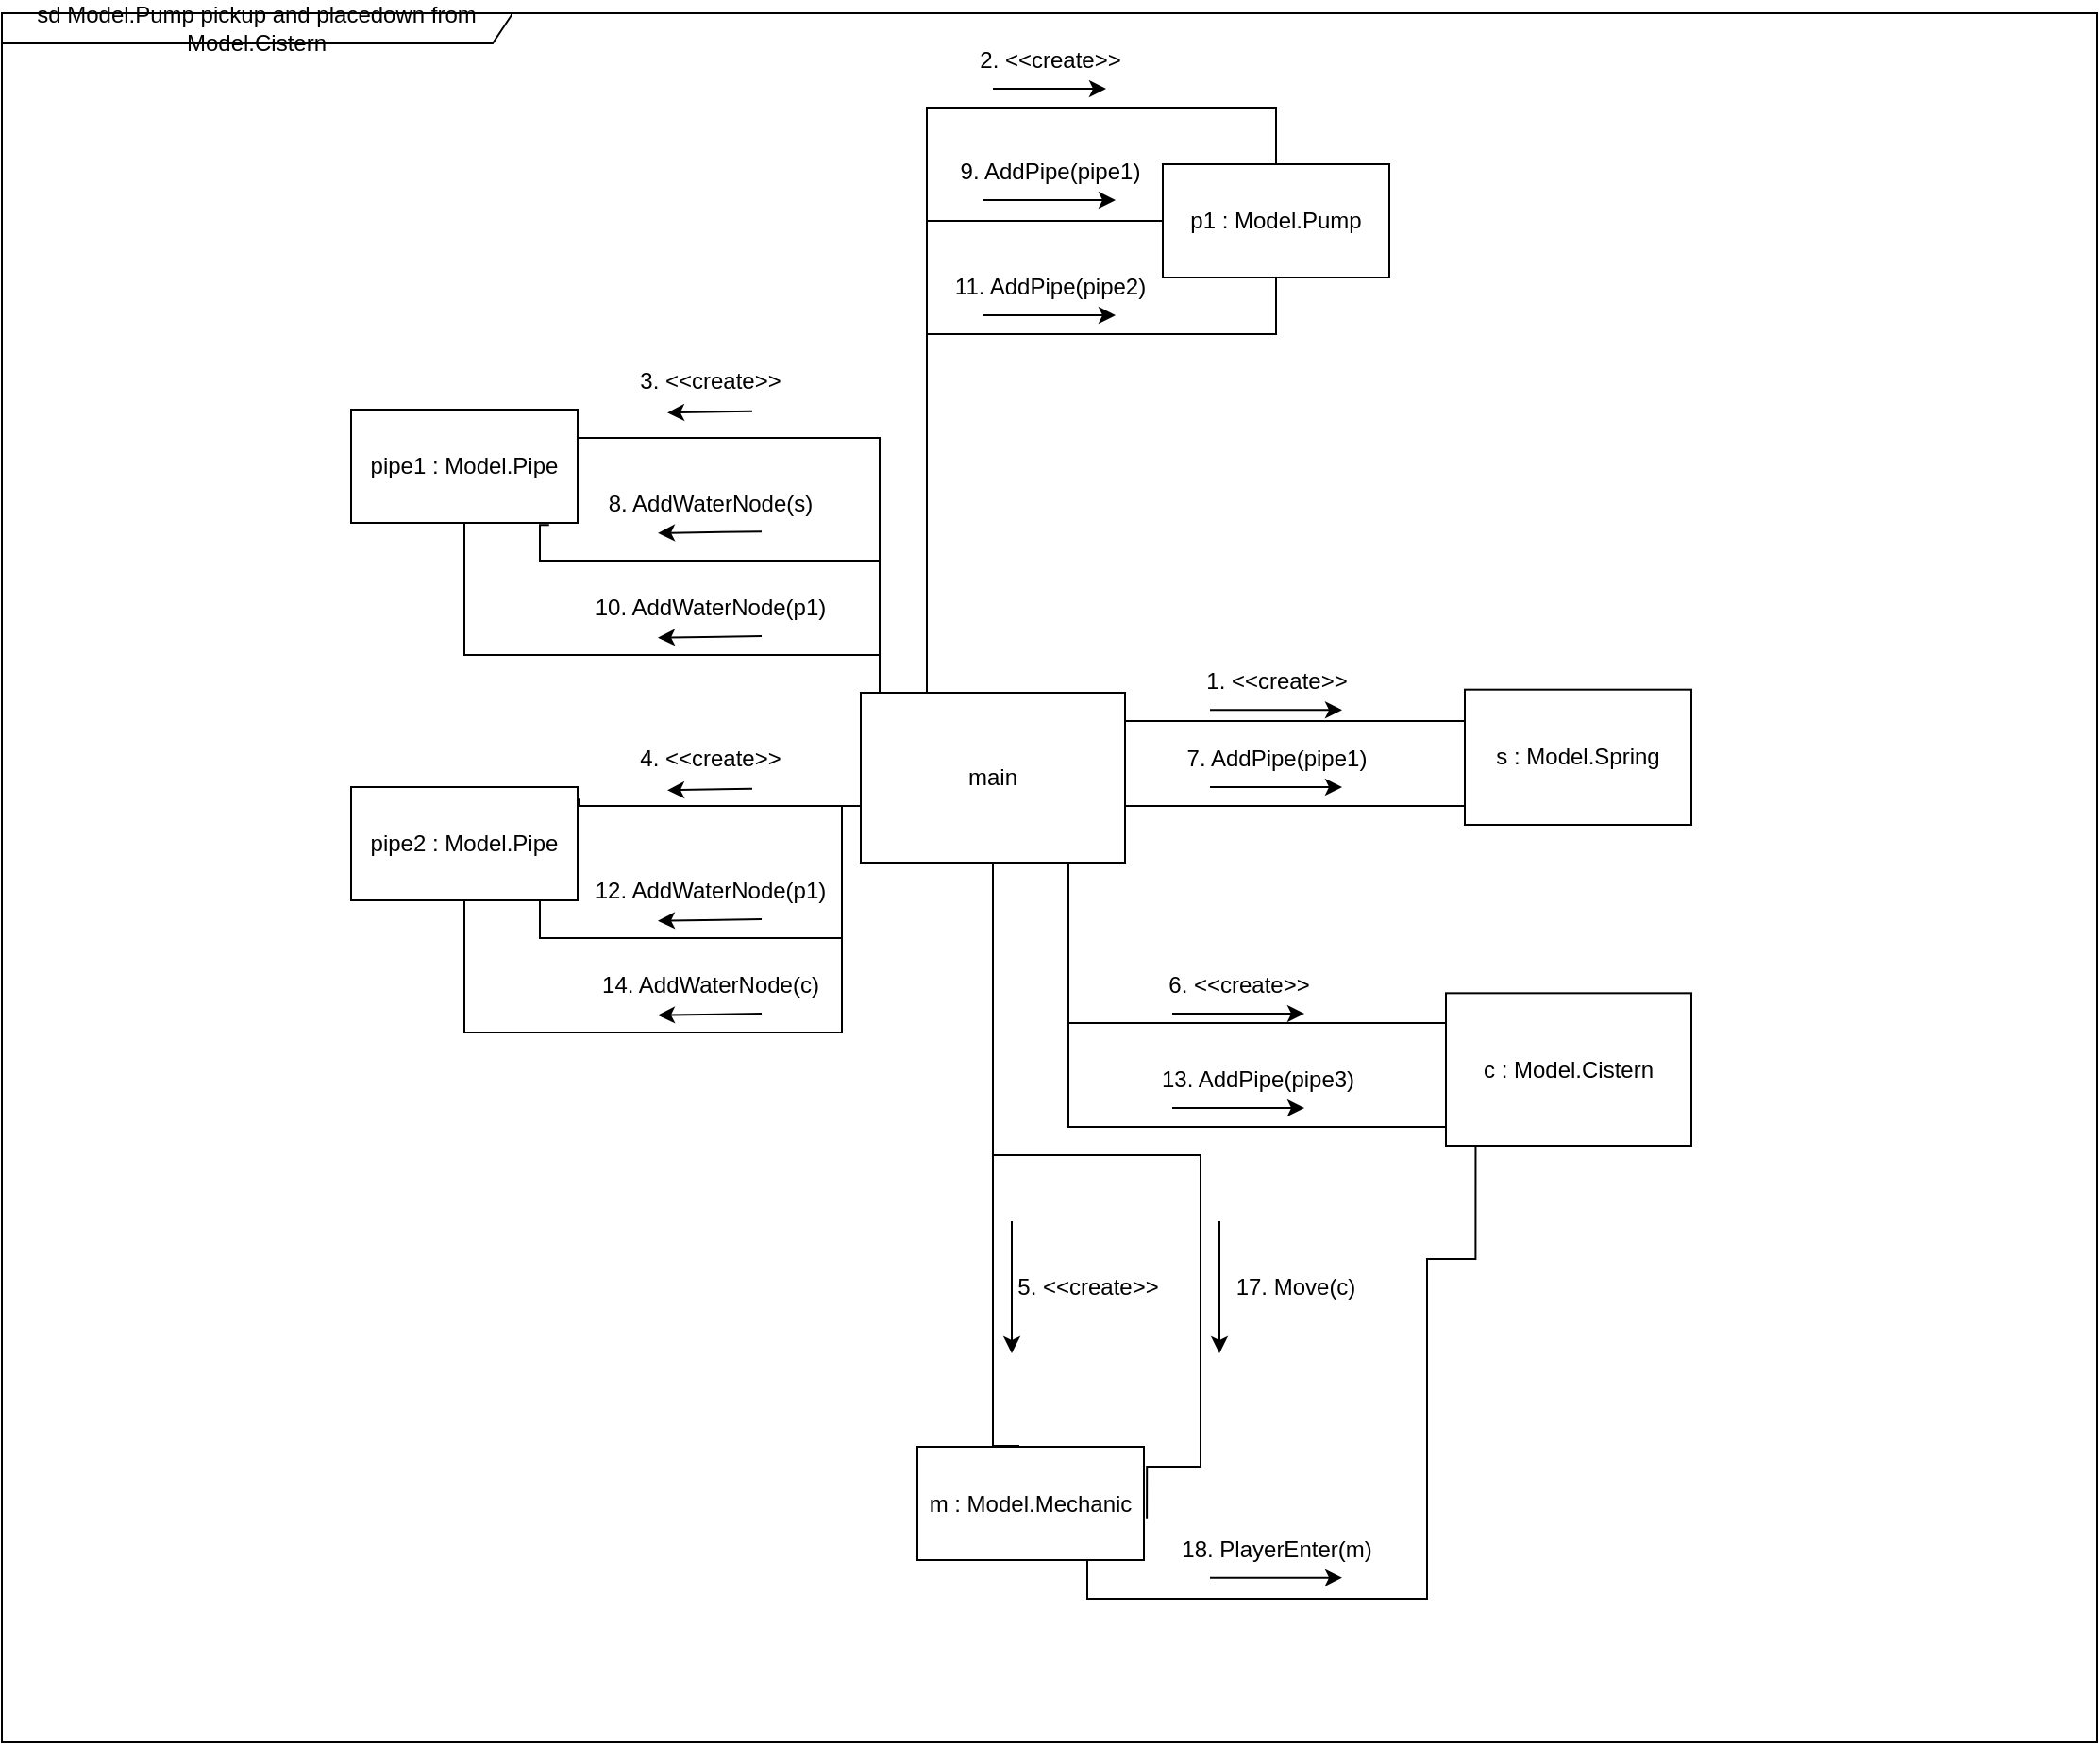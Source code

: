 <mxfile>
    <diagram id="Z28DQtg2eLAoN-gOUz6O" name="Page-1">
        <mxGraphModel dx="2561" dy="1741" grid="1" gridSize="10" guides="1" tooltips="1" connect="1" arrows="1" fold="1" page="1" pageScale="1" pageWidth="850" pageHeight="1100" math="0" shadow="0">
            <root>
                <mxCell id="0"/>
                <mxCell id="1" parent="0"/>
                <mxCell id="169" style="edgeStyle=orthogonalEdgeStyle;rounded=0;orthogonalLoop=1;jettySize=auto;html=1;exitX=1;exitY=0;exitDx=0;exitDy=0;entryX=0;entryY=0.25;entryDx=0;entryDy=0;endArrow=none;endFill=0;" edge="1" parent="1" source="184" target="185">
                    <mxGeometry relative="1" as="geometry">
                        <Array as="points">
                            <mxPoint x="30" y="275"/>
                            <mxPoint x="235" y="275"/>
                        </Array>
                    </mxGeometry>
                </mxCell>
                <mxCell id="170" style="edgeStyle=orthogonalEdgeStyle;rounded=0;orthogonalLoop=1;jettySize=auto;html=1;exitX=0.25;exitY=0;exitDx=0;exitDy=0;endArrow=none;endFill=0;" edge="1" parent="1" source="184" target="186">
                    <mxGeometry relative="1" as="geometry">
                        <Array as="points">
                            <mxPoint x="-55" y="-50"/>
                            <mxPoint x="130" y="-50"/>
                        </Array>
                    </mxGeometry>
                </mxCell>
                <mxCell id="171" style="edgeStyle=orthogonalEdgeStyle;rounded=0;orthogonalLoop=1;jettySize=auto;html=1;exitX=0;exitY=0.25;exitDx=0;exitDy=0;entryX=1;entryY=0.25;entryDx=0;entryDy=0;endArrow=none;endFill=0;" edge="1" parent="1" source="184" target="197">
                    <mxGeometry relative="1" as="geometry">
                        <Array as="points">
                            <mxPoint x="-80" y="283"/>
                            <mxPoint x="-80" y="125"/>
                        </Array>
                    </mxGeometry>
                </mxCell>
                <mxCell id="172" style="edgeStyle=orthogonalEdgeStyle;rounded=0;orthogonalLoop=1;jettySize=auto;html=1;exitX=0;exitY=0.5;exitDx=0;exitDy=0;entryX=1.006;entryY=0.103;entryDx=0;entryDy=0;entryPerimeter=0;endArrow=none;endFill=0;" edge="1" parent="1" source="184" target="198">
                    <mxGeometry relative="1" as="geometry">
                        <Array as="points">
                            <mxPoint x="-80" y="305"/>
                            <mxPoint x="-80" y="320"/>
                            <mxPoint x="-239" y="320"/>
                        </Array>
                    </mxGeometry>
                </mxCell>
                <mxCell id="173" style="edgeStyle=orthogonalEdgeStyle;rounded=0;orthogonalLoop=1;jettySize=auto;html=1;exitX=0.5;exitY=1;exitDx=0;exitDy=0;entryX=0.45;entryY=-0.008;entryDx=0;entryDy=0;entryPerimeter=0;endArrow=none;endFill=0;" edge="1" parent="1" source="184" target="189">
                    <mxGeometry relative="1" as="geometry">
                        <Array as="points">
                            <mxPoint x="-20" y="659"/>
                        </Array>
                    </mxGeometry>
                </mxCell>
                <mxCell id="174" style="edgeStyle=orthogonalEdgeStyle;rounded=0;orthogonalLoop=1;jettySize=auto;html=1;exitX=1;exitY=1;exitDx=0;exitDy=0;entryX=0;entryY=0.25;entryDx=0;entryDy=0;endArrow=none;endFill=0;" edge="1" parent="1" source="184" target="187">
                    <mxGeometry relative="1" as="geometry">
                        <Array as="points">
                            <mxPoint x="20" y="320"/>
                            <mxPoint x="20" y="435"/>
                        </Array>
                    </mxGeometry>
                </mxCell>
                <mxCell id="175" style="edgeStyle=orthogonalEdgeStyle;rounded=0;orthogonalLoop=1;jettySize=auto;html=1;exitX=1;exitY=0.5;exitDx=0;exitDy=0;entryX=0;entryY=0.75;entryDx=0;entryDy=0;endArrow=none;endFill=0;" edge="1" parent="1" source="184" target="185">
                    <mxGeometry relative="1" as="geometry">
                        <Array as="points">
                            <mxPoint x="50" y="320"/>
                            <mxPoint x="230" y="320"/>
                        </Array>
                    </mxGeometry>
                </mxCell>
                <mxCell id="176" style="edgeStyle=orthogonalEdgeStyle;rounded=0;orthogonalLoop=1;jettySize=auto;html=1;exitX=0;exitY=0;exitDx=0;exitDy=0;entryX=0.874;entryY=1.019;entryDx=0;entryDy=0;entryPerimeter=0;endArrow=none;endFill=0;" edge="1" parent="1" source="184" target="197">
                    <mxGeometry relative="1" as="geometry">
                        <Array as="points">
                            <mxPoint x="-80" y="260"/>
                            <mxPoint x="-80" y="190"/>
                            <mxPoint x="-260" y="190"/>
                            <mxPoint x="-260" y="171"/>
                        </Array>
                    </mxGeometry>
                </mxCell>
                <mxCell id="177" style="edgeStyle=orthogonalEdgeStyle;rounded=0;orthogonalLoop=1;jettySize=auto;html=1;exitX=0.25;exitY=0;exitDx=0;exitDy=0;entryX=0;entryY=0.5;entryDx=0;entryDy=0;endArrow=none;endFill=0;" edge="1" parent="1" source="184" target="186">
                    <mxGeometry relative="1" as="geometry"/>
                </mxCell>
                <mxCell id="178" style="edgeStyle=orthogonalEdgeStyle;rounded=0;orthogonalLoop=1;jettySize=auto;html=1;exitX=0.25;exitY=0;exitDx=0;exitDy=0;endArrow=none;endFill=0;" edge="1" parent="1" source="184" target="186">
                    <mxGeometry relative="1" as="geometry">
                        <Array as="points">
                            <mxPoint x="-55" y="70"/>
                            <mxPoint x="130" y="70"/>
                        </Array>
                    </mxGeometry>
                </mxCell>
                <mxCell id="179" style="edgeStyle=orthogonalEdgeStyle;rounded=0;orthogonalLoop=1;jettySize=auto;html=1;exitX=0;exitY=0;exitDx=0;exitDy=0;endArrow=none;endFill=0;" edge="1" parent="1" source="184" target="197">
                    <mxGeometry relative="1" as="geometry">
                        <Array as="points">
                            <mxPoint x="-80" y="260"/>
                            <mxPoint x="-80" y="240"/>
                            <mxPoint x="-300" y="240"/>
                        </Array>
                    </mxGeometry>
                </mxCell>
                <mxCell id="180" style="edgeStyle=orthogonalEdgeStyle;rounded=0;orthogonalLoop=1;jettySize=auto;html=1;exitX=0;exitY=0.622;exitDx=0;exitDy=0;entryX=0.75;entryY=1;entryDx=0;entryDy=0;exitPerimeter=0;endArrow=none;endFill=0;" edge="1" parent="1" source="184" target="198">
                    <mxGeometry relative="1" as="geometry">
                        <Array as="points">
                            <mxPoint x="-90" y="320"/>
                            <mxPoint x="-100" y="320"/>
                            <mxPoint x="-100" y="390"/>
                            <mxPoint x="-260" y="390"/>
                            <mxPoint x="-260" y="370"/>
                        </Array>
                    </mxGeometry>
                </mxCell>
                <mxCell id="181" style="edgeStyle=orthogonalEdgeStyle;rounded=0;orthogonalLoop=1;jettySize=auto;html=1;exitX=0;exitY=0.5;exitDx=0;exitDy=0;entryX=0.5;entryY=1;entryDx=0;entryDy=0;endArrow=none;endFill=0;" edge="1" parent="1" source="184" target="198">
                    <mxGeometry relative="1" as="geometry">
                        <Array as="points">
                            <mxPoint x="-90" y="320"/>
                            <mxPoint x="-100" y="320"/>
                            <mxPoint x="-100" y="440"/>
                            <mxPoint x="-300" y="440"/>
                        </Array>
                    </mxGeometry>
                </mxCell>
                <mxCell id="182" style="edgeStyle=orthogonalEdgeStyle;rounded=0;orthogonalLoop=1;jettySize=auto;html=1;exitX=0.75;exitY=1;exitDx=0;exitDy=0;entryX=0;entryY=0.75;entryDx=0;entryDy=0;endArrow=none;endFill=0;" edge="1" parent="1" source="184" target="187">
                    <mxGeometry relative="1" as="geometry">
                        <Array as="points">
                            <mxPoint x="20" y="350"/>
                            <mxPoint x="20" y="490"/>
                            <mxPoint x="220" y="490"/>
                        </Array>
                    </mxGeometry>
                </mxCell>
                <mxCell id="183" style="edgeStyle=orthogonalEdgeStyle;rounded=0;orthogonalLoop=1;jettySize=auto;html=1;exitX=0.5;exitY=1;exitDx=0;exitDy=0;entryX=1.013;entryY=0.639;entryDx=0;entryDy=0;entryPerimeter=0;endArrow=none;endFill=0;" edge="1" parent="1" source="184" target="189">
                    <mxGeometry relative="1" as="geometry">
                        <Array as="points">
                            <mxPoint x="-20" y="505"/>
                            <mxPoint x="90" y="505"/>
                            <mxPoint x="90" y="670"/>
                            <mxPoint x="62" y="670"/>
                        </Array>
                    </mxGeometry>
                </mxCell>
                <mxCell id="184" value="main" style="html=1;whiteSpace=wrap;" vertex="1" parent="1">
                    <mxGeometry x="-90" y="260" width="140" height="90" as="geometry"/>
                </mxCell>
                <mxCell id="185" value="s : Model.Spring" style="html=1;whiteSpace=wrap;" vertex="1" parent="1">
                    <mxGeometry x="230" y="258.34" width="120" height="71.66" as="geometry"/>
                </mxCell>
                <mxCell id="186" value="p1 : Model.Pump" style="rounded=0;whiteSpace=wrap;html=1;" vertex="1" parent="1">
                    <mxGeometry x="70" y="-20" width="120" height="60" as="geometry"/>
                </mxCell>
                <mxCell id="187" value="c : Model.Cistern" style="rounded=0;whiteSpace=wrap;html=1;" vertex="1" parent="1">
                    <mxGeometry x="220" y="419.17" width="130" height="80.83" as="geometry"/>
                </mxCell>
                <mxCell id="188" style="edgeStyle=orthogonalEdgeStyle;rounded=0;orthogonalLoop=1;jettySize=auto;html=1;exitX=0.75;exitY=1;exitDx=0;exitDy=0;entryX=0.121;entryY=1.002;entryDx=0;entryDy=0;entryPerimeter=0;endArrow=none;endFill=0;" edge="1" parent="1" source="189" target="187">
                    <mxGeometry relative="1" as="geometry">
                        <Array as="points">
                            <mxPoint x="30" y="740"/>
                            <mxPoint x="210" y="740"/>
                            <mxPoint x="210" y="560"/>
                            <mxPoint x="236" y="560"/>
                        </Array>
                    </mxGeometry>
                </mxCell>
                <mxCell id="189" value="m : Model.Mechanic" style="rounded=0;whiteSpace=wrap;html=1;" vertex="1" parent="1">
                    <mxGeometry x="-60" y="659.5" width="120" height="60" as="geometry"/>
                </mxCell>
                <mxCell id="190" value="1. &amp;lt;&amp;lt;create&amp;gt;&amp;gt;" style="text;html=1;align=center;verticalAlign=middle;resizable=0;points=[];autosize=1;strokeColor=none;fillColor=none;" vertex="1" parent="1">
                    <mxGeometry x="80" y="239.17" width="100" height="30" as="geometry"/>
                </mxCell>
                <mxCell id="191" value="2. &amp;lt;&amp;lt;create&amp;gt;&amp;gt;" style="text;html=1;align=center;verticalAlign=middle;resizable=0;points=[];autosize=1;strokeColor=none;fillColor=none;" vertex="1" parent="1">
                    <mxGeometry x="-40" y="-90" width="100" height="30" as="geometry"/>
                </mxCell>
                <mxCell id="192" value="" style="endArrow=classic;html=1;rounded=0;" edge="1" parent="1">
                    <mxGeometry width="50" height="50" relative="1" as="geometry">
                        <mxPoint x="-20" y="-60" as="sourcePoint"/>
                        <mxPoint x="40" y="-60" as="targetPoint"/>
                    </mxGeometry>
                </mxCell>
                <mxCell id="193" value="3. &amp;lt;&amp;lt;create&amp;gt;&amp;gt;" style="text;html=1;align=center;verticalAlign=middle;resizable=0;points=[];autosize=1;strokeColor=none;fillColor=none;" vertex="1" parent="1">
                    <mxGeometry x="-220" y="80.0" width="100" height="30" as="geometry"/>
                </mxCell>
                <mxCell id="194" value="" style="endArrow=classic;html=1;rounded=0;" edge="1" parent="1">
                    <mxGeometry width="50" height="50" relative="1" as="geometry">
                        <mxPoint x="-147.5" y="110.83" as="sourcePoint"/>
                        <mxPoint x="-192.5" y="111.66" as="targetPoint"/>
                    </mxGeometry>
                </mxCell>
                <mxCell id="195" value="7. AddPipe(pipe1)" style="text;html=1;align=center;verticalAlign=middle;resizable=0;points=[];autosize=1;strokeColor=none;fillColor=none;" vertex="1" parent="1">
                    <mxGeometry x="70" y="280" width="120" height="30" as="geometry"/>
                </mxCell>
                <mxCell id="196" value="" style="endArrow=classic;html=1;rounded=0;" edge="1" parent="1">
                    <mxGeometry width="50" height="50" relative="1" as="geometry">
                        <mxPoint x="95" y="310" as="sourcePoint"/>
                        <mxPoint x="165" y="310" as="targetPoint"/>
                    </mxGeometry>
                </mxCell>
                <mxCell id="197" value="pipe1 : Model.Pipe" style="rounded=0;whiteSpace=wrap;html=1;" vertex="1" parent="1">
                    <mxGeometry x="-360" y="110" width="120" height="60" as="geometry"/>
                </mxCell>
                <mxCell id="198" value="pipe2 : Model.Pipe" style="rounded=0;whiteSpace=wrap;html=1;" vertex="1" parent="1">
                    <mxGeometry x="-360" y="310" width="120" height="60" as="geometry"/>
                </mxCell>
                <mxCell id="199" value="5. &amp;lt;&amp;lt;create&amp;gt;&amp;gt;" style="text;html=1;align=center;verticalAlign=middle;resizable=0;points=[];autosize=1;strokeColor=none;fillColor=none;" vertex="1" parent="1">
                    <mxGeometry x="-20" y="560" width="100" height="30" as="geometry"/>
                </mxCell>
                <mxCell id="200" value="" style="endArrow=classic;html=1;rounded=0;" edge="1" parent="1">
                    <mxGeometry width="50" height="50" relative="1" as="geometry">
                        <mxPoint x="-10" y="540" as="sourcePoint"/>
                        <mxPoint x="-10" y="610" as="targetPoint"/>
                    </mxGeometry>
                </mxCell>
                <mxCell id="201" value="6. &amp;lt;&amp;lt;create&amp;gt;&amp;gt;" style="text;html=1;align=center;verticalAlign=middle;resizable=0;points=[];autosize=1;strokeColor=none;fillColor=none;" vertex="1" parent="1">
                    <mxGeometry x="60" y="400" width="100" height="30" as="geometry"/>
                </mxCell>
                <mxCell id="202" value="" style="endArrow=classic;html=1;rounded=0;" edge="1" parent="1">
                    <mxGeometry width="50" height="50" relative="1" as="geometry">
                        <mxPoint x="75" y="430" as="sourcePoint"/>
                        <mxPoint x="145" y="430" as="targetPoint"/>
                    </mxGeometry>
                </mxCell>
                <mxCell id="203" value="8. AddWaterNode(s)" style="text;html=1;align=center;verticalAlign=middle;resizable=0;points=[];autosize=1;strokeColor=none;fillColor=none;" vertex="1" parent="1">
                    <mxGeometry x="-235" y="144.58" width="130" height="30" as="geometry"/>
                </mxCell>
                <mxCell id="204" value="9. AddPipe(pipe1)" style="text;html=1;align=center;verticalAlign=middle;resizable=0;points=[];autosize=1;strokeColor=none;fillColor=none;" vertex="1" parent="1">
                    <mxGeometry x="-50" y="-31" width="120" height="30" as="geometry"/>
                </mxCell>
                <mxCell id="205" value="" style="endArrow=classic;html=1;rounded=0;" edge="1" parent="1">
                    <mxGeometry width="50" height="50" relative="1" as="geometry">
                        <mxPoint x="-142.5" y="174.58" as="sourcePoint"/>
                        <mxPoint x="-197.5" y="175.41" as="targetPoint"/>
                    </mxGeometry>
                </mxCell>
                <mxCell id="206" value="" style="endArrow=classic;html=1;rounded=0;" edge="1" parent="1">
                    <mxGeometry width="50" height="50" relative="1" as="geometry">
                        <mxPoint x="-25" y="-1" as="sourcePoint"/>
                        <mxPoint x="45" y="-1" as="targetPoint"/>
                    </mxGeometry>
                </mxCell>
                <mxCell id="207" value="" style="endArrow=classic;html=1;rounded=0;" edge="1" parent="1">
                    <mxGeometry width="50" height="50" relative="1" as="geometry">
                        <mxPoint x="95" y="269.17" as="sourcePoint"/>
                        <mxPoint x="165" y="269.17" as="targetPoint"/>
                    </mxGeometry>
                </mxCell>
                <mxCell id="208" value="4. &amp;lt;&amp;lt;create&amp;gt;&amp;gt;" style="text;html=1;align=center;verticalAlign=middle;resizable=0;points=[];autosize=1;strokeColor=none;fillColor=none;" vertex="1" parent="1">
                    <mxGeometry x="-220" y="280" width="100" height="30" as="geometry"/>
                </mxCell>
                <mxCell id="209" value="" style="endArrow=classic;html=1;rounded=0;" edge="1" parent="1">
                    <mxGeometry width="50" height="50" relative="1" as="geometry">
                        <mxPoint x="-147.5" y="310.83" as="sourcePoint"/>
                        <mxPoint x="-192.5" y="311.66" as="targetPoint"/>
                    </mxGeometry>
                </mxCell>
                <mxCell id="210" value="11. AddPipe(pipe2)" style="text;html=1;align=center;verticalAlign=middle;resizable=0;points=[];autosize=1;strokeColor=none;fillColor=none;" vertex="1" parent="1">
                    <mxGeometry x="-50" y="30" width="120" height="30" as="geometry"/>
                </mxCell>
                <mxCell id="211" value="10. AddWaterNode(p1)" style="text;html=1;align=center;verticalAlign=middle;resizable=0;points=[];autosize=1;strokeColor=none;fillColor=none;" vertex="1" parent="1">
                    <mxGeometry x="-245" y="200.0" width="150" height="30" as="geometry"/>
                </mxCell>
                <mxCell id="212" value="" style="endArrow=classic;html=1;rounded=0;" edge="1" parent="1">
                    <mxGeometry width="50" height="50" relative="1" as="geometry">
                        <mxPoint x="-142.5" y="230" as="sourcePoint"/>
                        <mxPoint x="-197.5" y="230.83" as="targetPoint"/>
                    </mxGeometry>
                </mxCell>
                <mxCell id="213" value="12. AddWaterNode(p1)" style="text;html=1;align=center;verticalAlign=middle;resizable=0;points=[];autosize=1;strokeColor=none;fillColor=none;" vertex="1" parent="1">
                    <mxGeometry x="-245" y="350" width="150" height="30" as="geometry"/>
                </mxCell>
                <mxCell id="214" value="" style="endArrow=classic;html=1;rounded=0;" edge="1" parent="1">
                    <mxGeometry width="50" height="50" relative="1" as="geometry">
                        <mxPoint x="-142.5" y="380" as="sourcePoint"/>
                        <mxPoint x="-197.5" y="380.83" as="targetPoint"/>
                    </mxGeometry>
                </mxCell>
                <mxCell id="215" value="14. AddWaterNode(c)" style="text;html=1;align=center;verticalAlign=middle;resizable=0;points=[];autosize=1;strokeColor=none;fillColor=none;" vertex="1" parent="1">
                    <mxGeometry x="-240" y="400" width="140" height="30" as="geometry"/>
                </mxCell>
                <mxCell id="216" value="" style="endArrow=classic;html=1;rounded=0;" edge="1" parent="1">
                    <mxGeometry width="50" height="50" relative="1" as="geometry">
                        <mxPoint x="-142.5" y="430" as="sourcePoint"/>
                        <mxPoint x="-197.5" y="430.83" as="targetPoint"/>
                    </mxGeometry>
                </mxCell>
                <mxCell id="217" value="13. AddPipe(pipe3)" style="text;html=1;align=center;verticalAlign=middle;resizable=0;points=[];autosize=1;strokeColor=none;fillColor=none;" vertex="1" parent="1">
                    <mxGeometry x="55" y="450" width="130" height="30" as="geometry"/>
                </mxCell>
                <mxCell id="218" value="17. Move(c)" style="text;html=1;align=center;verticalAlign=middle;resizable=0;points=[];autosize=1;strokeColor=none;fillColor=none;" vertex="1" parent="1">
                    <mxGeometry x="95" y="560" width="90" height="30" as="geometry"/>
                </mxCell>
                <mxCell id="219" value="" style="endArrow=classic;html=1;rounded=0;" edge="1" parent="1">
                    <mxGeometry width="50" height="50" relative="1" as="geometry">
                        <mxPoint x="100" y="540" as="sourcePoint"/>
                        <mxPoint x="100" y="610" as="targetPoint"/>
                    </mxGeometry>
                </mxCell>
                <mxCell id="220" value="18. PlayerEnter(m)" style="text;html=1;align=center;verticalAlign=middle;resizable=0;points=[];autosize=1;strokeColor=none;fillColor=none;" vertex="1" parent="1">
                    <mxGeometry x="70" y="698.82" width="120" height="30" as="geometry"/>
                </mxCell>
                <mxCell id="221" value="" style="endArrow=classic;html=1;rounded=0;" edge="1" parent="1">
                    <mxGeometry width="50" height="50" relative="1" as="geometry">
                        <mxPoint x="95" y="728.82" as="sourcePoint"/>
                        <mxPoint x="165" y="728.82" as="targetPoint"/>
                    </mxGeometry>
                </mxCell>
                <mxCell id="222" value="" style="endArrow=classic;html=1;rounded=0;" edge="1" parent="1">
                    <mxGeometry width="50" height="50" relative="1" as="geometry">
                        <mxPoint x="75" y="480" as="sourcePoint"/>
                        <mxPoint x="145" y="480" as="targetPoint"/>
                    </mxGeometry>
                </mxCell>
                <mxCell id="223" value="" style="endArrow=classic;html=1;rounded=0;" edge="1" parent="1">
                    <mxGeometry width="50" height="50" relative="1" as="geometry">
                        <mxPoint x="-25" y="60" as="sourcePoint"/>
                        <mxPoint x="45" y="60" as="targetPoint"/>
                    </mxGeometry>
                </mxCell>
                <mxCell id="224" value="sd&amp;nbsp;Model.Pump pickup and placedown from Model.Cistern" style="shape=umlFrame;whiteSpace=wrap;html=1;width=270;height=16;" vertex="1" parent="1">
                    <mxGeometry x="-545" y="-100" width="1110" height="916" as="geometry"/>
                </mxCell>
            </root>
        </mxGraphModel>
    </diagram>
</mxfile>